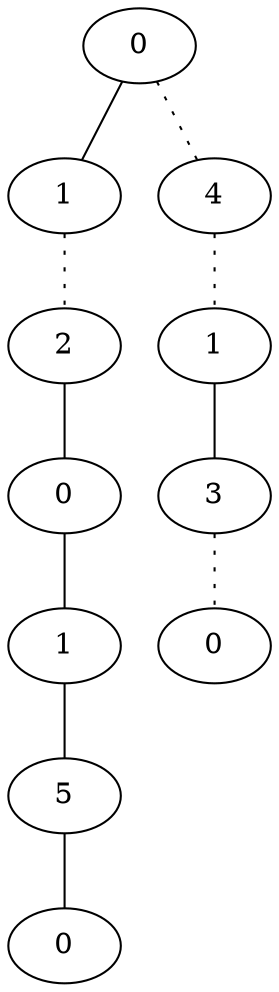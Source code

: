 graph {
a0[label=0];
a1[label=1];
a2[label=2];
a3[label=0];
a4[label=1];
a5[label=5];
a6[label=0];
a7[label=4];
a8[label=1];
a9[label=3];
a10[label=0];
a0 -- a1;
a0 -- a7 [style=dotted];
a1 -- a2 [style=dotted];
a2 -- a3;
a3 -- a4;
a4 -- a5;
a5 -- a6;
a7 -- a8 [style=dotted];
a8 -- a9;
a9 -- a10 [style=dotted];
}
